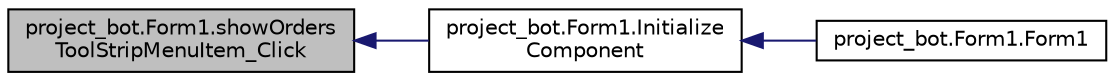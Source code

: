 digraph "project_bot.Form1.showOrdersToolStripMenuItem_Click"
{
  edge [fontname="Helvetica",fontsize="10",labelfontname="Helvetica",labelfontsize="10"];
  node [fontname="Helvetica",fontsize="10",shape=record];
  rankdir="LR";
  Node37 [label="project_bot.Form1.showOrders\lToolStripMenuItem_Click",height=0.2,width=0.4,color="black", fillcolor="grey75", style="filled", fontcolor="black"];
  Node37 -> Node38 [dir="back",color="midnightblue",fontsize="10",style="solid"];
  Node38 [label="project_bot.Form1.Initialize\lComponent",height=0.2,width=0.4,color="black", fillcolor="white", style="filled",URL="$classproject__bot_1_1_form1.html#af9d680db4a881806f9fe79ba1c002df1",tooltip="Required method for Designer support - do not modify the contents of this method with the code editor..."];
  Node38 -> Node39 [dir="back",color="midnightblue",fontsize="10",style="solid"];
  Node39 [label="project_bot.Form1.Form1",height=0.2,width=0.4,color="black", fillcolor="white", style="filled",URL="$classproject__bot_1_1_form1.html#a2d02bb4e7647a42a58a86fd94de1d415"];
}
